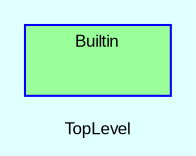 digraph TopLevel {
    compound = true
    bgcolor = lightcyan1
    fontname = Arial
    fontsize = 8
    label = "TopLevel"
    node [
        fontname = Arial,
        fontsize = 8,
        color = black
    ]

    subgraph cluster_Builtin {
        fillcolor = palegreen1
        URL = "classes/Builtin.html"
        fontname = Arial
        color = blue
        label = "Builtin"
        style = filled
        Builtin [
            shape = plaintext,
            height = 0.01,
            width = 0.75,
            label = ""
        ]

    }

}

